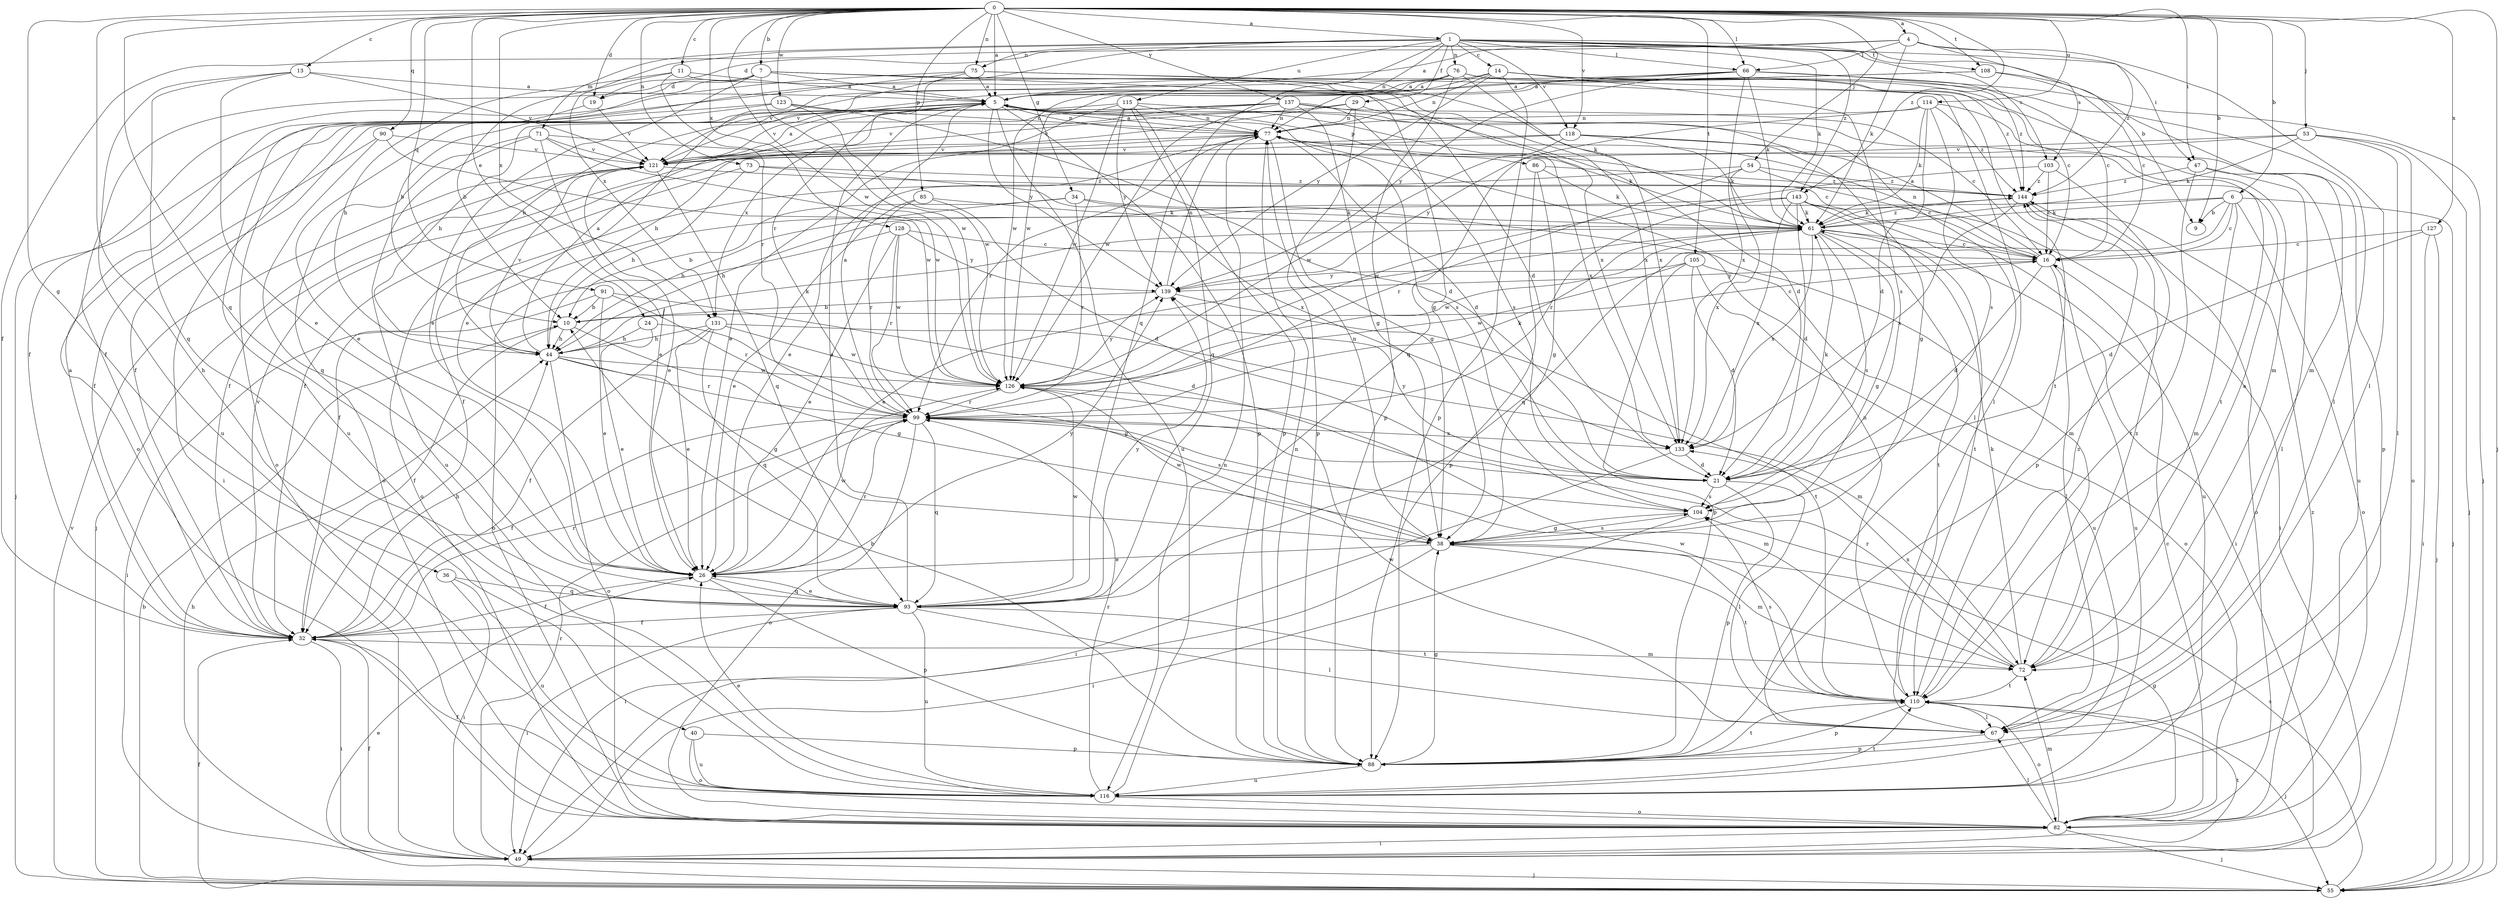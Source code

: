 strict digraph  {
0;
1;
4;
5;
6;
7;
9;
10;
11;
13;
14;
16;
19;
21;
24;
26;
29;
32;
34;
36;
38;
40;
44;
47;
49;
53;
54;
55;
61;
66;
67;
71;
72;
73;
75;
76;
77;
82;
85;
86;
88;
90;
91;
93;
99;
103;
104;
105;
108;
110;
114;
115;
116;
118;
121;
123;
126;
127;
128;
131;
133;
137;
139;
143;
144;
0 -> 1  [label=a];
0 -> 4  [label=a];
0 -> 5  [label=a];
0 -> 6  [label=b];
0 -> 7  [label=b];
0 -> 9  [label=b];
0 -> 11  [label=c];
0 -> 13  [label=c];
0 -> 19  [label=d];
0 -> 24  [label=e];
0 -> 34  [label=g];
0 -> 36  [label=g];
0 -> 40  [label=h];
0 -> 47  [label=i];
0 -> 53  [label=j];
0 -> 54  [label=j];
0 -> 55  [label=j];
0 -> 66  [label=l];
0 -> 73  [label=n];
0 -> 75  [label=n];
0 -> 85  [label=p];
0 -> 90  [label=q];
0 -> 91  [label=q];
0 -> 93  [label=q];
0 -> 105  [label=t];
0 -> 108  [label=t];
0 -> 114  [label=u];
0 -> 118  [label=v];
0 -> 123  [label=w];
0 -> 126  [label=w];
0 -> 127  [label=x];
0 -> 128  [label=x];
0 -> 131  [label=x];
0 -> 137  [label=y];
0 -> 143  [label=z];
1 -> 9  [label=b];
1 -> 14  [label=c];
1 -> 29  [label=f];
1 -> 47  [label=i];
1 -> 61  [label=k];
1 -> 66  [label=l];
1 -> 71  [label=m];
1 -> 75  [label=n];
1 -> 76  [label=n];
1 -> 77  [label=n];
1 -> 93  [label=q];
1 -> 99  [label=r];
1 -> 103  [label=s];
1 -> 108  [label=t];
1 -> 115  [label=u];
1 -> 118  [label=v];
1 -> 131  [label=x];
1 -> 143  [label=z];
4 -> 5  [label=a];
4 -> 19  [label=d];
4 -> 32  [label=f];
4 -> 61  [label=k];
4 -> 66  [label=l];
4 -> 67  [label=l];
4 -> 103  [label=s];
4 -> 144  [label=z];
5 -> 77  [label=n];
5 -> 86  [label=p];
5 -> 88  [label=p];
5 -> 104  [label=s];
5 -> 116  [label=u];
5 -> 121  [label=v];
5 -> 131  [label=x];
5 -> 139  [label=y];
6 -> 9  [label=b];
6 -> 16  [label=c];
6 -> 44  [label=h];
6 -> 55  [label=j];
6 -> 61  [label=k];
6 -> 72  [label=m];
6 -> 82  [label=o];
6 -> 93  [label=q];
7 -> 5  [label=a];
7 -> 10  [label=b];
7 -> 19  [label=d];
7 -> 21  [label=d];
7 -> 26  [label=e];
7 -> 38  [label=g];
7 -> 82  [label=o];
7 -> 126  [label=w];
7 -> 133  [label=x];
10 -> 16  [label=c];
10 -> 32  [label=f];
10 -> 38  [label=g];
10 -> 44  [label=h];
11 -> 5  [label=a];
11 -> 10  [label=b];
11 -> 44  [label=h];
11 -> 99  [label=r];
11 -> 133  [label=x];
13 -> 5  [label=a];
13 -> 26  [label=e];
13 -> 93  [label=q];
13 -> 116  [label=u];
13 -> 121  [label=v];
14 -> 5  [label=a];
14 -> 67  [label=l];
14 -> 72  [label=m];
14 -> 77  [label=n];
14 -> 88  [label=p];
14 -> 104  [label=s];
14 -> 126  [label=w];
14 -> 139  [label=y];
14 -> 144  [label=z];
16 -> 5  [label=a];
16 -> 21  [label=d];
16 -> 67  [label=l];
16 -> 77  [label=n];
16 -> 116  [label=u];
16 -> 139  [label=y];
19 -> 26  [label=e];
19 -> 121  [label=v];
21 -> 61  [label=k];
21 -> 67  [label=l];
21 -> 88  [label=p];
21 -> 104  [label=s];
21 -> 139  [label=y];
24 -> 26  [label=e];
24 -> 38  [label=g];
24 -> 44  [label=h];
26 -> 32  [label=f];
26 -> 88  [label=p];
26 -> 93  [label=q];
26 -> 99  [label=r];
26 -> 126  [label=w];
26 -> 139  [label=y];
29 -> 21  [label=d];
29 -> 44  [label=h];
29 -> 77  [label=n];
29 -> 88  [label=p];
29 -> 121  [label=v];
32 -> 5  [label=a];
32 -> 44  [label=h];
32 -> 49  [label=i];
32 -> 72  [label=m];
32 -> 99  [label=r];
32 -> 121  [label=v];
34 -> 10  [label=b];
34 -> 44  [label=h];
34 -> 61  [label=k];
34 -> 72  [label=m];
34 -> 99  [label=r];
36 -> 49  [label=i];
36 -> 93  [label=q];
36 -> 116  [label=u];
38 -> 26  [label=e];
38 -> 49  [label=i];
38 -> 72  [label=m];
38 -> 77  [label=n];
38 -> 104  [label=s];
38 -> 110  [label=t];
38 -> 126  [label=w];
40 -> 82  [label=o];
40 -> 88  [label=p];
40 -> 116  [label=u];
44 -> 5  [label=a];
44 -> 38  [label=g];
44 -> 61  [label=k];
44 -> 82  [label=o];
44 -> 99  [label=r];
44 -> 121  [label=v];
44 -> 126  [label=w];
47 -> 67  [label=l];
47 -> 110  [label=t];
47 -> 116  [label=u];
47 -> 144  [label=z];
49 -> 32  [label=f];
49 -> 44  [label=h];
49 -> 55  [label=j];
49 -> 99  [label=r];
49 -> 110  [label=t];
53 -> 55  [label=j];
53 -> 61  [label=k];
53 -> 67  [label=l];
53 -> 82  [label=o];
53 -> 121  [label=v];
53 -> 139  [label=y];
54 -> 16  [label=c];
54 -> 32  [label=f];
54 -> 99  [label=r];
54 -> 133  [label=x];
54 -> 144  [label=z];
55 -> 10  [label=b];
55 -> 26  [label=e];
55 -> 32  [label=f];
55 -> 104  [label=s];
55 -> 121  [label=v];
61 -> 16  [label=c];
61 -> 26  [label=e];
61 -> 38  [label=g];
61 -> 49  [label=i];
61 -> 104  [label=s];
61 -> 110  [label=t];
61 -> 126  [label=w];
61 -> 133  [label=x];
61 -> 144  [label=z];
66 -> 5  [label=a];
66 -> 16  [label=c];
66 -> 32  [label=f];
66 -> 55  [label=j];
66 -> 61  [label=k];
66 -> 126  [label=w];
66 -> 133  [label=x];
66 -> 139  [label=y];
66 -> 144  [label=z];
67 -> 88  [label=p];
67 -> 126  [label=w];
71 -> 26  [label=e];
71 -> 61  [label=k];
71 -> 82  [label=o];
71 -> 116  [label=u];
71 -> 121  [label=v];
71 -> 126  [label=w];
72 -> 5  [label=a];
72 -> 61  [label=k];
72 -> 99  [label=r];
72 -> 110  [label=t];
72 -> 133  [label=x];
72 -> 144  [label=z];
73 -> 44  [label=h];
73 -> 82  [label=o];
73 -> 133  [label=x];
73 -> 144  [label=z];
75 -> 5  [label=a];
75 -> 26  [label=e];
75 -> 32  [label=f];
75 -> 61  [label=k];
75 -> 67  [label=l];
75 -> 116  [label=u];
76 -> 5  [label=a];
76 -> 16  [label=c];
76 -> 44  [label=h];
76 -> 88  [label=p];
76 -> 110  [label=t];
76 -> 121  [label=v];
76 -> 133  [label=x];
77 -> 5  [label=a];
77 -> 16  [label=c];
77 -> 21  [label=d];
77 -> 26  [label=e];
77 -> 32  [label=f];
77 -> 38  [label=g];
77 -> 99  [label=r];
77 -> 121  [label=v];
82 -> 16  [label=c];
82 -> 38  [label=g];
82 -> 49  [label=i];
82 -> 55  [label=j];
82 -> 67  [label=l];
82 -> 72  [label=m];
82 -> 144  [label=z];
85 -> 21  [label=d];
85 -> 26  [label=e];
85 -> 61  [label=k];
85 -> 99  [label=r];
86 -> 38  [label=g];
86 -> 61  [label=k];
86 -> 88  [label=p];
86 -> 144  [label=z];
88 -> 10  [label=b];
88 -> 38  [label=g];
88 -> 77  [label=n];
88 -> 110  [label=t];
88 -> 116  [label=u];
90 -> 32  [label=f];
90 -> 93  [label=q];
90 -> 121  [label=v];
90 -> 126  [label=w];
91 -> 10  [label=b];
91 -> 21  [label=d];
91 -> 26  [label=e];
91 -> 49  [label=i];
91 -> 99  [label=r];
93 -> 5  [label=a];
93 -> 26  [label=e];
93 -> 32  [label=f];
93 -> 49  [label=i];
93 -> 67  [label=l];
93 -> 110  [label=t];
93 -> 116  [label=u];
93 -> 126  [label=w];
93 -> 139  [label=y];
99 -> 5  [label=a];
99 -> 32  [label=f];
99 -> 61  [label=k];
99 -> 72  [label=m];
99 -> 82  [label=o];
99 -> 93  [label=q];
99 -> 104  [label=s];
99 -> 133  [label=x];
103 -> 16  [label=c];
103 -> 88  [label=p];
103 -> 126  [label=w];
103 -> 144  [label=z];
104 -> 38  [label=g];
104 -> 49  [label=i];
105 -> 21  [label=d];
105 -> 82  [label=o];
105 -> 88  [label=p];
105 -> 116  [label=u];
105 -> 126  [label=w];
105 -> 139  [label=y];
108 -> 5  [label=a];
108 -> 16  [label=c];
108 -> 72  [label=m];
108 -> 121  [label=v];
110 -> 55  [label=j];
110 -> 67  [label=l];
110 -> 77  [label=n];
110 -> 82  [label=o];
110 -> 88  [label=p];
110 -> 104  [label=s];
110 -> 126  [label=w];
110 -> 144  [label=z];
114 -> 21  [label=d];
114 -> 61  [label=k];
114 -> 77  [label=n];
114 -> 93  [label=q];
114 -> 104  [label=s];
114 -> 110  [label=t];
114 -> 144  [label=z];
115 -> 26  [label=e];
115 -> 49  [label=i];
115 -> 77  [label=n];
115 -> 88  [label=p];
115 -> 93  [label=q];
115 -> 126  [label=w];
115 -> 133  [label=x];
115 -> 139  [label=y];
116 -> 26  [label=e];
116 -> 32  [label=f];
116 -> 77  [label=n];
116 -> 82  [label=o];
116 -> 99  [label=r];
116 -> 110  [label=t];
118 -> 32  [label=f];
118 -> 38  [label=g];
118 -> 61  [label=k];
118 -> 88  [label=p];
118 -> 121  [label=v];
118 -> 126  [label=w];
121 -> 5  [label=a];
121 -> 26  [label=e];
121 -> 55  [label=j];
121 -> 93  [label=q];
121 -> 144  [label=z];
123 -> 21  [label=d];
123 -> 55  [label=j];
123 -> 77  [label=n];
123 -> 82  [label=o];
123 -> 126  [label=w];
126 -> 99  [label=r];
126 -> 139  [label=y];
127 -> 16  [label=c];
127 -> 21  [label=d];
127 -> 49  [label=i];
127 -> 55  [label=j];
128 -> 16  [label=c];
128 -> 26  [label=e];
128 -> 82  [label=o];
128 -> 99  [label=r];
128 -> 126  [label=w];
128 -> 139  [label=y];
131 -> 26  [label=e];
131 -> 32  [label=f];
131 -> 44  [label=h];
131 -> 72  [label=m];
131 -> 93  [label=q];
131 -> 126  [label=w];
133 -> 21  [label=d];
133 -> 49  [label=i];
137 -> 16  [label=c];
137 -> 32  [label=f];
137 -> 38  [label=g];
137 -> 44  [label=h];
137 -> 67  [label=l];
137 -> 77  [label=n];
137 -> 104  [label=s];
137 -> 121  [label=v];
137 -> 126  [label=w];
139 -> 10  [label=b];
139 -> 77  [label=n];
139 -> 110  [label=t];
143 -> 21  [label=d];
143 -> 32  [label=f];
143 -> 49  [label=i];
143 -> 61  [label=k];
143 -> 99  [label=r];
143 -> 110  [label=t];
143 -> 116  [label=u];
143 -> 133  [label=x];
144 -> 61  [label=k];
144 -> 82  [label=o];
144 -> 133  [label=x];
}
